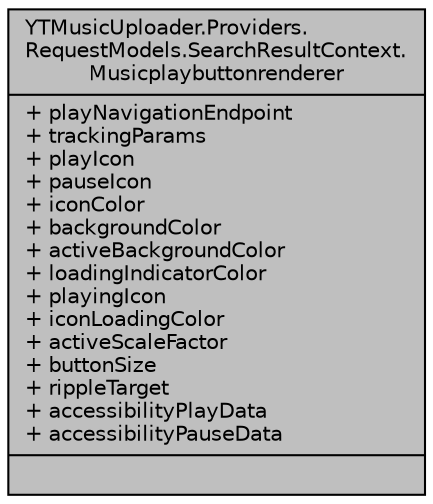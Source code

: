 digraph "YTMusicUploader.Providers.RequestModels.SearchResultContext.Musicplaybuttonrenderer"
{
 // LATEX_PDF_SIZE
  edge [fontname="Helvetica",fontsize="10",labelfontname="Helvetica",labelfontsize="10"];
  node [fontname="Helvetica",fontsize="10",shape=record];
  Node1 [label="{YTMusicUploader.Providers.\lRequestModels.SearchResultContext.\lMusicplaybuttonrenderer\n|+ playNavigationEndpoint\l+ trackingParams\l+ playIcon\l+ pauseIcon\l+ iconColor\l+ backgroundColor\l+ activeBackgroundColor\l+ loadingIndicatorColor\l+ playingIcon\l+ iconLoadingColor\l+ activeScaleFactor\l+ buttonSize\l+ rippleTarget\l+ accessibilityPlayData\l+ accessibilityPauseData\l|}",height=0.2,width=0.4,color="black", fillcolor="grey75", style="filled", fontcolor="black",tooltip=" "];
}
